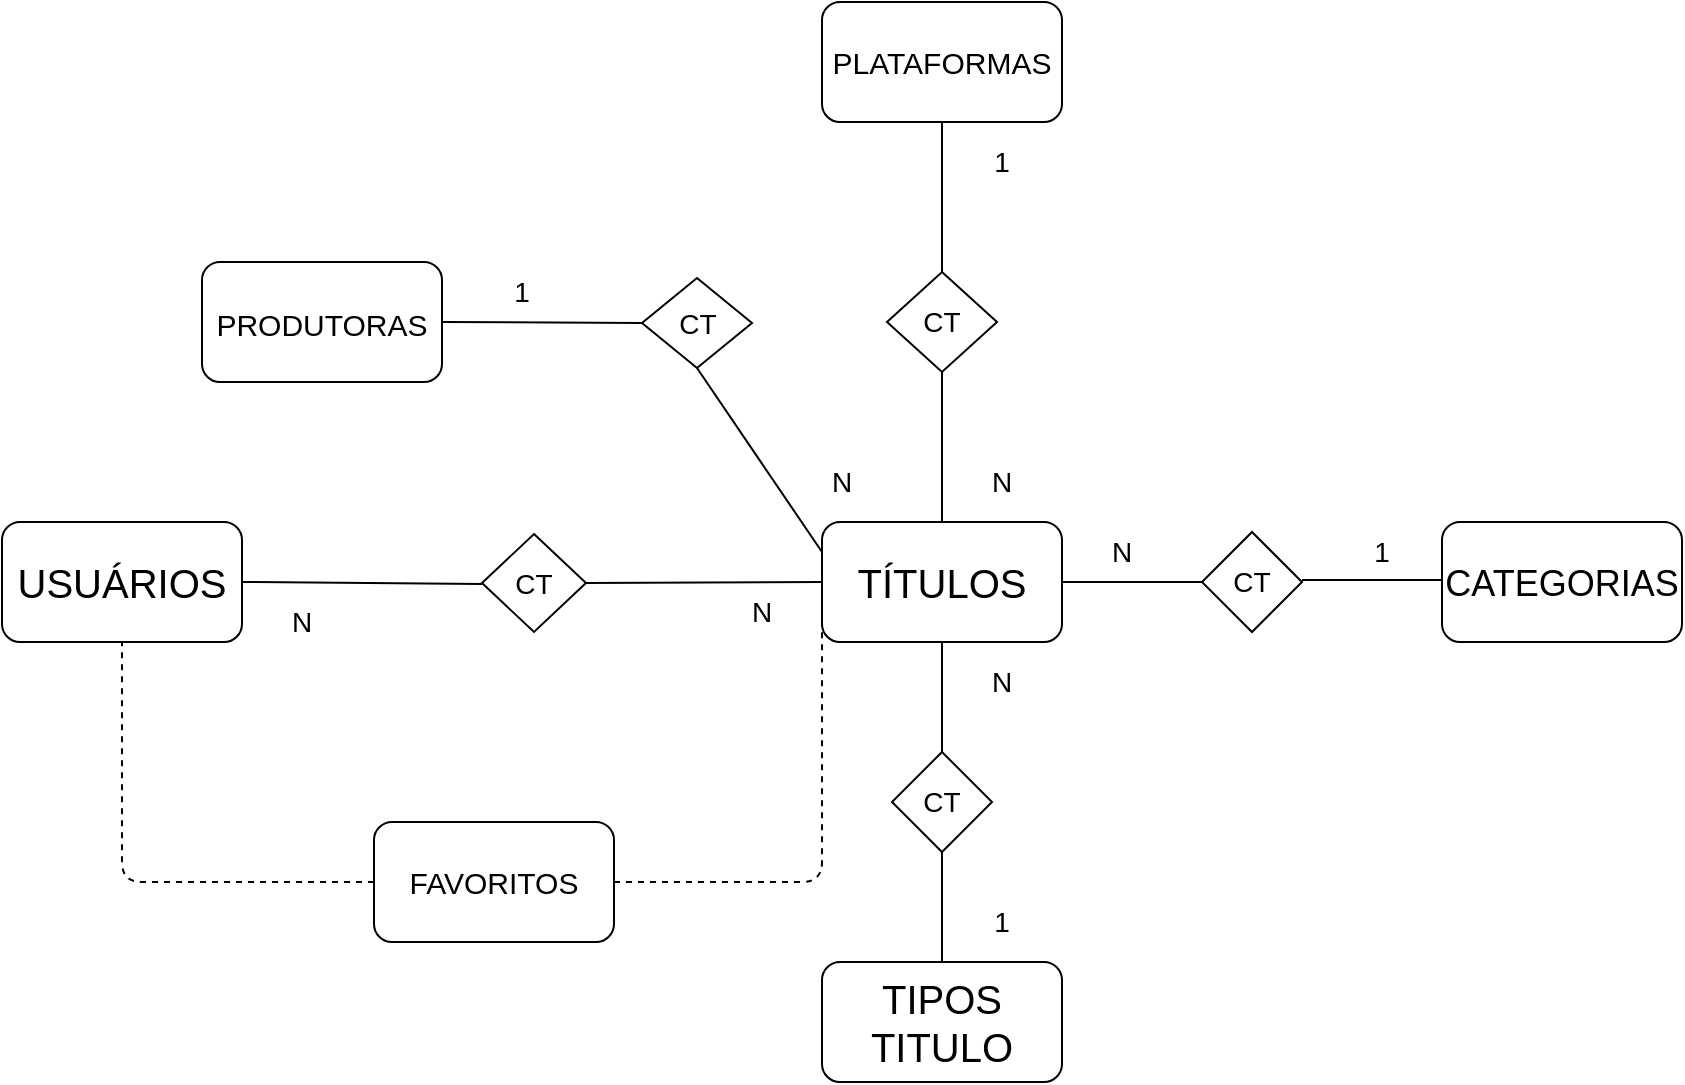 <mxfile version="10.9.5" type="device"><diagram id="8oQYXebxxbH_DuISgxRD" name="CONCEITUAL"><mxGraphModel dx="2199" dy="1908" grid="1" gridSize="10" guides="1" tooltips="1" connect="1" arrows="1" fold="1" page="1" pageScale="1" pageWidth="827" pageHeight="1169" math="0" shadow="0"><root><mxCell id="0"/><mxCell id="1" parent="0"/><mxCell id="OHPnqoXb7CiuG1fJfUO9-1" value="" style="rounded=1;whiteSpace=wrap;html=1;" parent="1" vertex="1"><mxGeometry x="160" y="180" width="120" height="60" as="geometry"/></mxCell><mxCell id="OHPnqoXb7CiuG1fJfUO9-3" value="TÍTULOS" style="text;html=1;strokeColor=none;fillColor=none;align=center;verticalAlign=middle;whiteSpace=wrap;rounded=0;fontSize=20;" parent="1" vertex="1"><mxGeometry x="160" y="180" width="120" height="60" as="geometry"/></mxCell><mxCell id="OHPnqoXb7CiuG1fJfUO9-5" value="" style="rounded=1;whiteSpace=wrap;html=1;" parent="1" vertex="1"><mxGeometry x="470" y="180" width="120" height="60" as="geometry"/></mxCell><mxCell id="OHPnqoXb7CiuG1fJfUO9-6" value="&lt;font style=&quot;font-size: 18px&quot;&gt;CATEGORIAS&lt;/font&gt;" style="text;html=1;strokeColor=none;fillColor=none;align=center;verticalAlign=middle;whiteSpace=wrap;rounded=0;fontSize=20;" parent="1" vertex="1"><mxGeometry x="470" y="180" width="120" height="60" as="geometry"/></mxCell><mxCell id="OHPnqoXb7CiuG1fJfUO9-7" value="" style="rounded=1;whiteSpace=wrap;html=1;" parent="1" vertex="1"><mxGeometry x="160" y="400" width="120" height="60" as="geometry"/></mxCell><mxCell id="OHPnqoXb7CiuG1fJfUO9-8" value="TIPOS TITULO" style="text;html=1;strokeColor=none;fillColor=none;align=center;verticalAlign=middle;whiteSpace=wrap;rounded=0;fontSize=20;" parent="1" vertex="1"><mxGeometry x="160" y="400" width="120" height="60" as="geometry"/></mxCell><mxCell id="OHPnqoXb7CiuG1fJfUO9-9" value="" style="rounded=1;whiteSpace=wrap;html=1;" parent="1" vertex="1"><mxGeometry x="-250" y="180" width="120" height="60" as="geometry"/></mxCell><mxCell id="OHPnqoXb7CiuG1fJfUO9-10" value="USUÁRIOS" style="text;html=1;strokeColor=none;fillColor=none;align=center;verticalAlign=middle;whiteSpace=wrap;rounded=0;fontSize=20;" parent="1" vertex="1"><mxGeometry x="-250" y="180" width="120" height="60" as="geometry"/></mxCell><mxCell id="OHPnqoXb7CiuG1fJfUO9-11" value="" style="rhombus;whiteSpace=wrap;html=1;" parent="1" vertex="1"><mxGeometry x="195" y="295" width="50" height="50" as="geometry"/></mxCell><mxCell id="OHPnqoXb7CiuG1fJfUO9-12" value="" style="endArrow=none;html=1;entryX=0.5;entryY=1;entryDx=0;entryDy=0;exitX=0.5;exitY=0;exitDx=0;exitDy=0;" parent="1" source="OHPnqoXb7CiuG1fJfUO9-8" target="OHPnqoXb7CiuG1fJfUO9-11" edge="1"><mxGeometry width="50" height="50" relative="1" as="geometry"><mxPoint x="120" y="660" as="sourcePoint"/><mxPoint x="170" y="610" as="targetPoint"/></mxGeometry></mxCell><mxCell id="OHPnqoXb7CiuG1fJfUO9-13" value="" style="endArrow=none;html=1;entryX=0.5;entryY=1;entryDx=0;entryDy=0;exitX=0.5;exitY=0;exitDx=0;exitDy=0;" parent="1" edge="1"><mxGeometry width="50" height="50" relative="1" as="geometry"><mxPoint x="220" y="295" as="sourcePoint"/><mxPoint x="220" y="240" as="targetPoint"/></mxGeometry></mxCell><mxCell id="OHPnqoXb7CiuG1fJfUO9-14" value="" style="rhombus;whiteSpace=wrap;html=1;" parent="1" vertex="1"><mxGeometry x="350" y="185" width="50" height="50" as="geometry"/></mxCell><mxCell id="OHPnqoXb7CiuG1fJfUO9-15" value="" style="endArrow=none;html=1;entryX=0;entryY=0.5;entryDx=0;entryDy=0;exitX=1;exitY=0.5;exitDx=0;exitDy=0;" parent="1" source="OHPnqoXb7CiuG1fJfUO9-3" target="OHPnqoXb7CiuG1fJfUO9-14" edge="1"><mxGeometry width="50" height="50" relative="1" as="geometry"><mxPoint x="120" y="660" as="sourcePoint"/><mxPoint x="170" y="610" as="targetPoint"/></mxGeometry></mxCell><mxCell id="OHPnqoXb7CiuG1fJfUO9-16" value="" style="endArrow=none;html=1;entryX=0;entryY=0.5;entryDx=0;entryDy=0;exitX=1;exitY=0.5;exitDx=0;exitDy=0;" parent="1" edge="1"><mxGeometry width="50" height="50" relative="1" as="geometry"><mxPoint x="400" y="209" as="sourcePoint"/><mxPoint x="470" y="209" as="targetPoint"/></mxGeometry></mxCell><mxCell id="OHPnqoXb7CiuG1fJfUO9-17" value="&lt;font style=&quot;font-size: 14px&quot;&gt;CT&lt;/font&gt;" style="text;html=1;strokeColor=none;fillColor=none;align=center;verticalAlign=middle;whiteSpace=wrap;rounded=0;" parent="1" vertex="1"><mxGeometry x="200" y="310" width="40" height="20" as="geometry"/></mxCell><mxCell id="OHPnqoXb7CiuG1fJfUO9-18" value="&lt;font style=&quot;font-size: 14px&quot;&gt;CT&lt;/font&gt;" style="text;html=1;strokeColor=none;fillColor=none;align=center;verticalAlign=middle;whiteSpace=wrap;rounded=0;" parent="1" vertex="1"><mxGeometry x="355" y="200" width="40" height="20" as="geometry"/></mxCell><mxCell id="OHPnqoXb7CiuG1fJfUO9-19" value="&lt;span style=&quot;font-size: 14px&quot;&gt;N&lt;br&gt;&lt;/span&gt;" style="text;html=1;strokeColor=none;fillColor=none;align=center;verticalAlign=middle;whiteSpace=wrap;rounded=0;" parent="1" vertex="1"><mxGeometry x="290" y="185" width="40" height="20" as="geometry"/></mxCell><mxCell id="OHPnqoXb7CiuG1fJfUO9-20" value="&lt;span style=&quot;font-size: 14px&quot;&gt;1&lt;br&gt;&lt;/span&gt;" style="text;html=1;strokeColor=none;fillColor=none;align=center;verticalAlign=middle;whiteSpace=wrap;rounded=0;" parent="1" vertex="1"><mxGeometry x="420" y="185" width="40" height="20" as="geometry"/></mxCell><mxCell id="OHPnqoXb7CiuG1fJfUO9-21" value="&lt;span style=&quot;font-size: 14px&quot;&gt;1&lt;br&gt;&lt;/span&gt;" style="text;html=1;strokeColor=none;fillColor=none;align=center;verticalAlign=middle;whiteSpace=wrap;rounded=0;" parent="1" vertex="1"><mxGeometry x="230" y="370" width="40" height="20" as="geometry"/></mxCell><mxCell id="OHPnqoXb7CiuG1fJfUO9-22" value="&lt;span style=&quot;font-size: 14px&quot;&gt;N&lt;br&gt;&lt;/span&gt;" style="text;html=1;strokeColor=none;fillColor=none;align=center;verticalAlign=middle;whiteSpace=wrap;rounded=0;" parent="1" vertex="1"><mxGeometry x="230" y="250" width="40" height="20" as="geometry"/></mxCell><mxCell id="OHPnqoXb7CiuG1fJfUO9-42" value="" style="rhombus;whiteSpace=wrap;html=1;" parent="1" vertex="1"><mxGeometry x="-10" y="186" width="52" height="49" as="geometry"/></mxCell><mxCell id="OHPnqoXb7CiuG1fJfUO9-45" value="&lt;font style=&quot;font-size: 14px&quot;&gt;CT&lt;/font&gt;" style="text;html=1;strokeColor=none;fillColor=none;align=center;verticalAlign=middle;whiteSpace=wrap;rounded=0;" parent="1" vertex="1"><mxGeometry x="-4" y="200.5" width="40" height="20" as="geometry"/></mxCell><mxCell id="OHPnqoXb7CiuG1fJfUO9-46" value="&lt;span style=&quot;font-size: 14px&quot;&gt;N&lt;br&gt;&lt;/span&gt;" style="text;html=1;strokeColor=none;fillColor=none;align=center;verticalAlign=middle;whiteSpace=wrap;rounded=0;" parent="1" vertex="1"><mxGeometry x="110" y="215" width="40" height="20" as="geometry"/></mxCell><mxCell id="OHPnqoXb7CiuG1fJfUO9-47" value="&lt;span style=&quot;font-size: 14px&quot;&gt;N&lt;br&gt;&lt;/span&gt;" style="text;html=1;strokeColor=none;fillColor=none;align=center;verticalAlign=middle;whiteSpace=wrap;rounded=0;" parent="1" vertex="1"><mxGeometry x="-120" y="220" width="40" height="20" as="geometry"/></mxCell><mxCell id="OHPnqoXb7CiuG1fJfUO9-48" value="" style="rounded=1;whiteSpace=wrap;html=1;" parent="1" vertex="1"><mxGeometry x="160" y="-80" width="120" height="60" as="geometry"/></mxCell><mxCell id="OHPnqoXb7CiuG1fJfUO9-49" value="PLATAFORMAS" style="text;html=1;strokeColor=none;fillColor=none;align=center;verticalAlign=middle;whiteSpace=wrap;rounded=0;fontSize=15;" parent="1" vertex="1"><mxGeometry x="160" y="-80" width="120" height="60" as="geometry"/></mxCell><mxCell id="OHPnqoXb7CiuG1fJfUO9-50" value="" style="rhombus;whiteSpace=wrap;html=1;" parent="1" vertex="1"><mxGeometry x="192.5" y="55" width="55" height="50" as="geometry"/></mxCell><mxCell id="OHPnqoXb7CiuG1fJfUO9-51" value="" style="endArrow=none;html=1;entryX=0.5;entryY=1;entryDx=0;entryDy=0;exitX=0.5;exitY=0;exitDx=0;exitDy=0;" parent="1" source="OHPnqoXb7CiuG1fJfUO9-3" target="OHPnqoXb7CiuG1fJfUO9-50" edge="1"><mxGeometry width="50" height="50" relative="1" as="geometry"><mxPoint x="10" y="790" as="sourcePoint"/><mxPoint x="60" y="740" as="targetPoint"/></mxGeometry></mxCell><mxCell id="OHPnqoXb7CiuG1fJfUO9-52" value="" style="endArrow=none;html=1;entryX=0.5;entryY=1;entryDx=0;entryDy=0;exitX=0.5;exitY=0;exitDx=0;exitDy=0;" parent="1" edge="1"><mxGeometry width="50" height="50" relative="1" as="geometry"><mxPoint x="220" y="55" as="sourcePoint"/><mxPoint x="220" y="-20" as="targetPoint"/></mxGeometry></mxCell><mxCell id="OHPnqoXb7CiuG1fJfUO9-53" value="&lt;font style=&quot;font-size: 14px&quot;&gt;CT&lt;/font&gt;" style="text;html=1;strokeColor=none;fillColor=none;align=center;verticalAlign=middle;whiteSpace=wrap;rounded=0;" parent="1" vertex="1"><mxGeometry x="200" y="70" width="40" height="20" as="geometry"/></mxCell><mxCell id="OHPnqoXb7CiuG1fJfUO9-54" value="&lt;span style=&quot;font-size: 14px&quot;&gt;1&lt;br&gt;&lt;/span&gt;" style="text;html=1;strokeColor=none;fillColor=none;align=center;verticalAlign=middle;whiteSpace=wrap;rounded=0;" parent="1" vertex="1"><mxGeometry x="230" y="-10" width="40" height="20" as="geometry"/></mxCell><mxCell id="OHPnqoXb7CiuG1fJfUO9-55" value="&lt;span style=&quot;font-size: 14px&quot;&gt;N&lt;br&gt;&lt;/span&gt;" style="text;html=1;strokeColor=none;fillColor=none;align=center;verticalAlign=middle;whiteSpace=wrap;rounded=0;" parent="1" vertex="1"><mxGeometry x="230" y="150" width="40" height="20" as="geometry"/></mxCell><mxCell id="OHPnqoXb7CiuG1fJfUO9-56" value="" style="rounded=1;whiteSpace=wrap;html=1;" parent="1" vertex="1"><mxGeometry x="-150" y="50" width="120" height="60" as="geometry"/></mxCell><mxCell id="OHPnqoXb7CiuG1fJfUO9-57" value="" style="rhombus;whiteSpace=wrap;html=1;" parent="1" vertex="1"><mxGeometry x="70" y="58" width="55" height="45" as="geometry"/></mxCell><mxCell id="OHPnqoXb7CiuG1fJfUO9-58" value="" style="endArrow=none;html=1;exitX=0.5;exitY=1;exitDx=0;exitDy=0;entryX=0;entryY=0.25;entryDx=0;entryDy=0;" parent="1" source="OHPnqoXb7CiuG1fJfUO9-57" target="OHPnqoXb7CiuG1fJfUO9-3" edge="1"><mxGeometry width="50" height="50" relative="1" as="geometry"><mxPoint x="-150" y="790" as="sourcePoint"/><mxPoint x="190" y="80" as="targetPoint"/></mxGeometry></mxCell><mxCell id="OHPnqoXb7CiuG1fJfUO9-59" value="" style="endArrow=none;html=1;exitX=1;exitY=0.5;exitDx=0;exitDy=0;entryX=0;entryY=0.5;entryDx=0;entryDy=0;" parent="1" source="OHPnqoXb7CiuG1fJfUO9-56" target="OHPnqoXb7CiuG1fJfUO9-57" edge="1"><mxGeometry width="50" height="50" relative="1" as="geometry"><mxPoint x="-11" y="58" as="sourcePoint"/><mxPoint x="51" y="150" as="targetPoint"/></mxGeometry></mxCell><mxCell id="OHPnqoXb7CiuG1fJfUO9-60" value="&lt;font style=&quot;font-size: 14px&quot;&gt;CT&lt;/font&gt;" style="text;html=1;strokeColor=none;fillColor=none;align=center;verticalAlign=middle;whiteSpace=wrap;rounded=0;" parent="1" vertex="1"><mxGeometry x="77.5" y="70.5" width="40" height="20" as="geometry"/></mxCell><mxCell id="OHPnqoXb7CiuG1fJfUO9-61" value="&lt;span style=&quot;font-size: 14px&quot;&gt;N&lt;br&gt;&lt;/span&gt;" style="text;html=1;strokeColor=none;fillColor=none;align=center;verticalAlign=middle;whiteSpace=wrap;rounded=0;" parent="1" vertex="1"><mxGeometry x="150" y="150" width="40" height="20" as="geometry"/></mxCell><mxCell id="OHPnqoXb7CiuG1fJfUO9-62" value="&lt;span style=&quot;font-size: 14px&quot;&gt;1&lt;br&gt;&lt;/span&gt;" style="text;html=1;strokeColor=none;fillColor=none;align=center;verticalAlign=middle;whiteSpace=wrap;rounded=0;" parent="1" vertex="1"><mxGeometry x="-10" y="55" width="40" height="20" as="geometry"/></mxCell><mxCell id="OHPnqoXb7CiuG1fJfUO9-63" value="PRODUTORAS" style="text;html=1;strokeColor=none;fillColor=none;align=center;verticalAlign=middle;whiteSpace=wrap;rounded=0;fontSize=15;" parent="1" vertex="1"><mxGeometry x="-150" y="50.5" width="120" height="60" as="geometry"/></mxCell><mxCell id="OHPnqoXb7CiuG1fJfUO9-64" value="" style="endArrow=none;html=1;entryX=0;entryY=0.5;entryDx=0;entryDy=0;exitX=1;exitY=0.5;exitDx=0;exitDy=0;" parent="1" source="OHPnqoXb7CiuG1fJfUO9-42" target="OHPnqoXb7CiuG1fJfUO9-3" edge="1"><mxGeometry width="50" height="50" relative="1" as="geometry"><mxPoint x="-300" y="530" as="sourcePoint"/><mxPoint x="-250" y="480" as="targetPoint"/></mxGeometry></mxCell><mxCell id="OHPnqoXb7CiuG1fJfUO9-65" value="" style="endArrow=none;html=1;exitX=1;exitY=0.5;exitDx=0;exitDy=0;" parent="1" source="OHPnqoXb7CiuG1fJfUO9-10" edge="1"><mxGeometry width="50" height="50" relative="1" as="geometry"><mxPoint x="-121" y="211" as="sourcePoint"/><mxPoint x="-10" y="211" as="targetPoint"/></mxGeometry></mxCell><mxCell id="biTZKWNi30Ag_-ziPb1a-1" value="" style="rounded=1;whiteSpace=wrap;html=1;" vertex="1" parent="1"><mxGeometry x="-64" y="330" width="120" height="60" as="geometry"/></mxCell><mxCell id="biTZKWNi30Ag_-ziPb1a-2" value="FAVORITOS" style="text;html=1;strokeColor=none;fillColor=none;align=center;verticalAlign=middle;whiteSpace=wrap;rounded=0;fontSize=15;" vertex="1" parent="1"><mxGeometry x="-64" y="330" width="120" height="60" as="geometry"/></mxCell><mxCell id="biTZKWNi30Ag_-ziPb1a-6" value="" style="endArrow=none;dashed=1;html=1;entryX=0.5;entryY=1;entryDx=0;entryDy=0;exitX=0;exitY=0.5;exitDx=0;exitDy=0;" edge="1" parent="1" source="biTZKWNi30Ag_-ziPb1a-2" target="OHPnqoXb7CiuG1fJfUO9-10"><mxGeometry width="50" height="50" relative="1" as="geometry"><mxPoint x="-250" y="530" as="sourcePoint"/><mxPoint x="-200" y="480" as="targetPoint"/><Array as="points"><mxPoint x="-190" y="360"/></Array></mxGeometry></mxCell><mxCell id="biTZKWNi30Ag_-ziPb1a-7" value="" style="endArrow=none;dashed=1;html=1;entryX=0;entryY=0.75;entryDx=0;entryDy=0;exitX=1;exitY=0.5;exitDx=0;exitDy=0;" edge="1" parent="1" source="biTZKWNi30Ag_-ziPb1a-2" target="OHPnqoXb7CiuG1fJfUO9-3"><mxGeometry width="50" height="50" relative="1" as="geometry"><mxPoint x="156.294" y="520.235" as="sourcePoint"/><mxPoint x="30.412" y="400.235" as="targetPoint"/><Array as="points"><mxPoint x="160" y="360"/></Array></mxGeometry></mxCell></root></mxGraphModel></diagram><diagram id="6FfMtn-Edfa3NxMVTxxd" name="LÓGICO"><mxGraphModel dx="1391" dy="758" grid="1" gridSize="10" guides="1" tooltips="1" connect="1" arrows="1" fold="1" page="1" pageScale="1" pageWidth="827" pageHeight="1169" math="0" shadow="0"><root><mxCell id="-ui92kGpEIKc4I3OyfNP-0"/><mxCell id="-ui92kGpEIKc4I3OyfNP-1" parent="-ui92kGpEIKc4I3OyfNP-0"/><mxCell id="-ui92kGpEIKc4I3OyfNP-2" value="Produtoras" style="swimlane;fontStyle=0;childLayout=stackLayout;horizontal=1;startSize=26;fillColor=#e0e0e0;horizontalStack=0;resizeParent=1;resizeParentMax=0;resizeLast=0;collapsible=1;marginBottom=0;swimlaneFillColor=#ffffff;align=center;fontSize=14;" vertex="1" parent="-ui92kGpEIKc4I3OyfNP-1"><mxGeometry x="560" y="581" width="160" height="100" as="geometry"/></mxCell><mxCell id="-ui92kGpEIKc4I3OyfNP-3" value="IdProdutora: Int" style="shape=partialRectangle;top=0;left=0;right=0;bottom=1;align=left;verticalAlign=middle;fillColor=none;spacingLeft=34;spacingRight=4;overflow=hidden;rotatable=0;points=[[0,0.5],[1,0.5]];portConstraint=eastwest;dropTarget=0;fontStyle=5;fontSize=12;" vertex="1" parent="-ui92kGpEIKc4I3OyfNP-2"><mxGeometry y="26" width="160" height="30" as="geometry"/></mxCell><mxCell id="-ui92kGpEIKc4I3OyfNP-4" value="PK" style="shape=partialRectangle;top=0;left=0;bottom=0;fillColor=none;align=left;verticalAlign=middle;spacingLeft=4;spacingRight=4;overflow=hidden;rotatable=0;points=[];portConstraint=eastwest;part=1;fontSize=12;" vertex="1" connectable="0" parent="-ui92kGpEIKc4I3OyfNP-3"><mxGeometry width="30" height="30" as="geometry"/></mxCell><mxCell id="-ui92kGpEIKc4I3OyfNP-5" value="Produtora: &#10;Varchar(200)" style="shape=partialRectangle;top=0;left=0;right=0;bottom=0;align=left;verticalAlign=top;fillColor=none;spacingLeft=34;spacingRight=4;overflow=hidden;rotatable=0;points=[[0,0.5],[1,0.5]];portConstraint=eastwest;dropTarget=0;fontSize=12;" vertex="1" parent="-ui92kGpEIKc4I3OyfNP-2"><mxGeometry y="56" width="160" height="44" as="geometry"/></mxCell><mxCell id="-ui92kGpEIKc4I3OyfNP-6" value="" style="shape=partialRectangle;top=0;left=0;bottom=0;fillColor=none;align=left;verticalAlign=top;spacingLeft=4;spacingRight=4;overflow=hidden;rotatable=0;points=[];portConstraint=eastwest;part=1;fontSize=12;" vertex="1" connectable="0" parent="-ui92kGpEIKc4I3OyfNP-5"><mxGeometry width="30" height="44" as="geometry"/></mxCell><mxCell id="-ui92kGpEIKc4I3OyfNP-13" value="Categorias" style="swimlane;fontStyle=0;childLayout=stackLayout;horizontal=1;startSize=26;fillColor=#e0e0e0;horizontalStack=0;resizeParent=1;resizeParentMax=0;resizeLast=0;collapsible=1;marginBottom=0;swimlaneFillColor=#ffffff;align=center;fontSize=14;" vertex="1" parent="-ui92kGpEIKc4I3OyfNP-1"><mxGeometry x="65" y="416" width="160" height="100" as="geometry"/></mxCell><mxCell id="-ui92kGpEIKc4I3OyfNP-14" value="IdCategoria: Int" style="shape=partialRectangle;top=0;left=0;right=0;bottom=1;align=left;verticalAlign=middle;fillColor=none;spacingLeft=34;spacingRight=4;overflow=hidden;rotatable=0;points=[[0,0.5],[1,0.5]];portConstraint=eastwest;dropTarget=0;fontStyle=5;fontSize=12;" vertex="1" parent="-ui92kGpEIKc4I3OyfNP-13"><mxGeometry y="26" width="160" height="30" as="geometry"/></mxCell><mxCell id="-ui92kGpEIKc4I3OyfNP-15" value="PK" style="shape=partialRectangle;top=0;left=0;bottom=0;fillColor=none;align=left;verticalAlign=middle;spacingLeft=4;spacingRight=4;overflow=hidden;rotatable=0;points=[];portConstraint=eastwest;part=1;fontSize=12;" vertex="1" connectable="0" parent="-ui92kGpEIKc4I3OyfNP-14"><mxGeometry width="30" height="30" as="geometry"/></mxCell><mxCell id="-ui92kGpEIKc4I3OyfNP-16" value="Categoria: &#10;Varchar(200)" style="shape=partialRectangle;top=0;left=0;right=0;bottom=0;align=left;verticalAlign=top;fillColor=none;spacingLeft=34;spacingRight=4;overflow=hidden;rotatable=0;points=[[0,0.5],[1,0.5]];portConstraint=eastwest;dropTarget=0;fontSize=12;" vertex="1" parent="-ui92kGpEIKc4I3OyfNP-13"><mxGeometry y="56" width="160" height="44" as="geometry"/></mxCell><mxCell id="-ui92kGpEIKc4I3OyfNP-17" value="" style="shape=partialRectangle;top=0;left=0;bottom=0;fillColor=none;align=left;verticalAlign=top;spacingLeft=4;spacingRight=4;overflow=hidden;rotatable=0;points=[];portConstraint=eastwest;part=1;fontSize=12;" vertex="1" connectable="0" parent="-ui92kGpEIKc4I3OyfNP-16"><mxGeometry width="30" height="44" as="geometry"/></mxCell><mxCell id="-ui92kGpEIKc4I3OyfNP-18" value="Palataformas" style="swimlane;fontStyle=0;childLayout=stackLayout;horizontal=1;startSize=26;fillColor=#e0e0e0;horizontalStack=0;resizeParent=1;resizeParentMax=0;resizeLast=0;collapsible=1;marginBottom=0;swimlaneFillColor=#ffffff;align=center;fontSize=14;" vertex="1" parent="-ui92kGpEIKc4I3OyfNP-1"><mxGeometry x="380" y="57" width="160" height="100" as="geometry"/></mxCell><mxCell id="-ui92kGpEIKc4I3OyfNP-19" value="IdPlataforma: Int" style="shape=partialRectangle;top=0;left=0;right=0;bottom=1;align=left;verticalAlign=middle;fillColor=none;spacingLeft=34;spacingRight=4;overflow=hidden;rotatable=0;points=[[0,0.5],[1,0.5]];portConstraint=eastwest;dropTarget=0;fontStyle=5;fontSize=12;" vertex="1" parent="-ui92kGpEIKc4I3OyfNP-18"><mxGeometry y="26" width="160" height="30" as="geometry"/></mxCell><mxCell id="-ui92kGpEIKc4I3OyfNP-20" value="PK" style="shape=partialRectangle;top=0;left=0;bottom=0;fillColor=none;align=left;verticalAlign=middle;spacingLeft=4;spacingRight=4;overflow=hidden;rotatable=0;points=[];portConstraint=eastwest;part=1;fontSize=12;" vertex="1" connectable="0" parent="-ui92kGpEIKc4I3OyfNP-19"><mxGeometry width="30" height="30" as="geometry"/></mxCell><mxCell id="-ui92kGpEIKc4I3OyfNP-21" value="Plataforma: &#10;Varchar(200)" style="shape=partialRectangle;top=0;left=0;right=0;bottom=0;align=left;verticalAlign=top;fillColor=none;spacingLeft=34;spacingRight=4;overflow=hidden;rotatable=0;points=[[0,0.5],[1,0.5]];portConstraint=eastwest;dropTarget=0;fontSize=12;" vertex="1" parent="-ui92kGpEIKc4I3OyfNP-18"><mxGeometry y="56" width="160" height="44" as="geometry"/></mxCell><mxCell id="-ui92kGpEIKc4I3OyfNP-22" value="" style="shape=partialRectangle;top=0;left=0;bottom=0;fillColor=none;align=left;verticalAlign=top;spacingLeft=4;spacingRight=4;overflow=hidden;rotatable=0;points=[];portConstraint=eastwest;part=1;fontSize=12;" vertex="1" connectable="0" parent="-ui92kGpEIKc4I3OyfNP-21"><mxGeometry width="30" height="44" as="geometry"/></mxCell><mxCell id="-ui92kGpEIKc4I3OyfNP-23" value="TiposTitulo" style="swimlane;fontStyle=0;childLayout=stackLayout;horizontal=1;startSize=26;fillColor=#e0e0e0;horizontalStack=0;resizeParent=1;resizeParentMax=0;resizeLast=0;collapsible=1;marginBottom=0;swimlaneFillColor=#ffffff;align=center;fontSize=14;" vertex="1" parent="-ui92kGpEIKc4I3OyfNP-1"><mxGeometry x="615" y="248" width="160" height="100" as="geometry"/></mxCell><mxCell id="-ui92kGpEIKc4I3OyfNP-24" value="IdTipoTitulo: Int" style="shape=partialRectangle;top=0;left=0;right=0;bottom=1;align=left;verticalAlign=middle;fillColor=none;spacingLeft=34;spacingRight=4;overflow=hidden;rotatable=0;points=[[0,0.5],[1,0.5]];portConstraint=eastwest;dropTarget=0;fontStyle=5;fontSize=12;" vertex="1" parent="-ui92kGpEIKc4I3OyfNP-23"><mxGeometry y="26" width="160" height="30" as="geometry"/></mxCell><mxCell id="-ui92kGpEIKc4I3OyfNP-25" value="PK" style="shape=partialRectangle;top=0;left=0;bottom=0;fillColor=none;align=left;verticalAlign=middle;spacingLeft=4;spacingRight=4;overflow=hidden;rotatable=0;points=[];portConstraint=eastwest;part=1;fontSize=12;" vertex="1" connectable="0" parent="-ui92kGpEIKc4I3OyfNP-24"><mxGeometry width="30" height="30" as="geometry"/></mxCell><mxCell id="-ui92kGpEIKc4I3OyfNP-26" value="TipoTitulo: &#10;Varchar(200)" style="shape=partialRectangle;top=0;left=0;right=0;bottom=0;align=left;verticalAlign=top;fillColor=none;spacingLeft=34;spacingRight=4;overflow=hidden;rotatable=0;points=[[0,0.5],[1,0.5]];portConstraint=eastwest;dropTarget=0;fontSize=12;" vertex="1" parent="-ui92kGpEIKc4I3OyfNP-23"><mxGeometry y="56" width="160" height="44" as="geometry"/></mxCell><mxCell id="-ui92kGpEIKc4I3OyfNP-27" value="" style="shape=partialRectangle;top=0;left=0;bottom=0;fillColor=none;align=left;verticalAlign=top;spacingLeft=4;spacingRight=4;overflow=hidden;rotatable=0;points=[];portConstraint=eastwest;part=1;fontSize=12;" vertex="1" connectable="0" parent="-ui92kGpEIKc4I3OyfNP-26"><mxGeometry width="30" height="44" as="geometry"/></mxCell><mxCell id="-ui92kGpEIKc4I3OyfNP-28" value="Usuarios" style="swimlane;fontStyle=0;childLayout=stackLayout;horizontal=1;startSize=26;fillColor=#e0e0e0;horizontalStack=0;resizeParent=1;resizeParentMax=0;resizeLast=0;collapsible=1;marginBottom=0;swimlaneFillColor=#ffffff;align=center;fontSize=14;" vertex="1" parent="-ui92kGpEIKc4I3OyfNP-1"><mxGeometry x="80" y="180" width="160" height="196" as="geometry"/></mxCell><mxCell id="-ui92kGpEIKc4I3OyfNP-29" value="IdUsuario: Int" style="shape=partialRectangle;top=0;left=0;right=0;bottom=1;align=left;verticalAlign=middle;fillColor=none;spacingLeft=34;spacingRight=4;overflow=hidden;rotatable=0;points=[[0,0.5],[1,0.5]];portConstraint=eastwest;dropTarget=0;fontStyle=5;fontSize=12;" vertex="1" parent="-ui92kGpEIKc4I3OyfNP-28"><mxGeometry y="26" width="160" height="30" as="geometry"/></mxCell><mxCell id="-ui92kGpEIKc4I3OyfNP-30" value="PK" style="shape=partialRectangle;top=0;left=0;bottom=0;fillColor=none;align=left;verticalAlign=middle;spacingLeft=4;spacingRight=4;overflow=hidden;rotatable=0;points=[];portConstraint=eastwest;part=1;fontSize=12;" vertex="1" connectable="0" parent="-ui92kGpEIKc4I3OyfNP-29"><mxGeometry width="30" height="30" as="geometry"/></mxCell><mxCell id="-ui92kGpEIKc4I3OyfNP-31" value="Nome: Varchar(200)" style="shape=partialRectangle;top=0;left=0;right=0;bottom=0;align=left;verticalAlign=top;fillColor=none;spacingLeft=34;spacingRight=4;overflow=hidden;rotatable=0;points=[[0,0.5],[1,0.5]];portConstraint=eastwest;dropTarget=0;fontSize=12;" vertex="1" parent="-ui92kGpEIKc4I3OyfNP-28"><mxGeometry y="56" width="160" height="26" as="geometry"/></mxCell><mxCell id="-ui92kGpEIKc4I3OyfNP-32" value="" style="shape=partialRectangle;top=0;left=0;bottom=0;fillColor=none;align=left;verticalAlign=top;spacingLeft=4;spacingRight=4;overflow=hidden;rotatable=0;points=[];portConstraint=eastwest;part=1;fontSize=12;" vertex="1" connectable="0" parent="-ui92kGpEIKc4I3OyfNP-31"><mxGeometry width="30" height="26" as="geometry"/></mxCell><mxCell id="-ui92kGpEIKc4I3OyfNP-33" value="Email: Varchar(200)" style="shape=partialRectangle;top=0;left=0;right=0;bottom=0;align=left;verticalAlign=top;fillColor=none;spacingLeft=34;spacingRight=4;overflow=hidden;rotatable=0;points=[[0,0.5],[1,0.5]];portConstraint=eastwest;dropTarget=0;fontSize=12;" vertex="1" parent="-ui92kGpEIKc4I3OyfNP-28"><mxGeometry y="82" width="160" height="26" as="geometry"/></mxCell><mxCell id="-ui92kGpEIKc4I3OyfNP-34" value="" style="shape=partialRectangle;top=0;left=0;bottom=0;fillColor=none;align=left;verticalAlign=top;spacingLeft=4;spacingRight=4;overflow=hidden;rotatable=0;points=[];portConstraint=eastwest;part=1;fontSize=12;" vertex="1" connectable="0" parent="-ui92kGpEIKc4I3OyfNP-33"><mxGeometry width="30" height="26" as="geometry"/></mxCell><mxCell id="-ui92kGpEIKc4I3OyfNP-35" value="Senha: Varchar(200)" style="shape=partialRectangle;top=0;left=0;right=0;bottom=0;align=left;verticalAlign=top;fillColor=none;spacingLeft=34;spacingRight=4;overflow=hidden;rotatable=0;points=[[0,0.5],[1,0.5]];portConstraint=eastwest;dropTarget=0;fontSize=12;" vertex="1" parent="-ui92kGpEIKc4I3OyfNP-28"><mxGeometry y="108" width="160" height="26" as="geometry"/></mxCell><mxCell id="-ui92kGpEIKc4I3OyfNP-36" value="" style="shape=partialRectangle;top=0;left=0;bottom=0;fillColor=none;align=left;verticalAlign=top;spacingLeft=4;spacingRight=4;overflow=hidden;rotatable=0;points=[];portConstraint=eastwest;part=1;fontSize=12;" vertex="1" connectable="0" parent="-ui92kGpEIKc4I3OyfNP-35"><mxGeometry width="30" height="26" as="geometry"/></mxCell><mxCell id="-ui92kGpEIKc4I3OyfNP-39" value="DataNascimento: &#10;Date" style="shape=partialRectangle;top=0;left=0;right=0;bottom=0;align=left;verticalAlign=top;fillColor=none;spacingLeft=34;spacingRight=4;overflow=hidden;rotatable=0;points=[[0,0.5],[1,0.5]];portConstraint=eastwest;dropTarget=0;fontSize=12;" vertex="1" parent="-ui92kGpEIKc4I3OyfNP-28"><mxGeometry y="134" width="160" height="36" as="geometry"/></mxCell><mxCell id="-ui92kGpEIKc4I3OyfNP-40" value="" style="shape=partialRectangle;top=0;left=0;bottom=0;fillColor=none;align=left;verticalAlign=top;spacingLeft=4;spacingRight=4;overflow=hidden;rotatable=0;points=[];portConstraint=eastwest;part=1;fontSize=12;" vertex="1" connectable="0" parent="-ui92kGpEIKc4I3OyfNP-39"><mxGeometry width="30" height="36" as="geometry"/></mxCell><mxCell id="-ui92kGpEIKc4I3OyfNP-41" value="Funcao: Bit" style="shape=partialRectangle;top=0;left=0;right=0;bottom=0;align=left;verticalAlign=top;fillColor=none;spacingLeft=34;spacingRight=4;overflow=hidden;rotatable=0;points=[[0,0.5],[1,0.5]];portConstraint=eastwest;dropTarget=0;fontSize=12;" vertex="1" parent="-ui92kGpEIKc4I3OyfNP-28"><mxGeometry y="170" width="160" height="26" as="geometry"/></mxCell><mxCell id="-ui92kGpEIKc4I3OyfNP-42" value="" style="shape=partialRectangle;top=0;left=0;bottom=0;fillColor=none;align=left;verticalAlign=top;spacingLeft=4;spacingRight=4;overflow=hidden;rotatable=0;points=[];portConstraint=eastwest;part=1;fontSize=12;" vertex="1" connectable="0" parent="-ui92kGpEIKc4I3OyfNP-41"><mxGeometry width="30" height="26" as="geometry"/></mxCell><mxCell id="-ui92kGpEIKc4I3OyfNP-43" value="Titulos" style="swimlane;fontStyle=0;childLayout=stackLayout;horizontal=1;startSize=26;fillColor=#e0e0e0;horizontalStack=0;resizeParent=1;resizeParentMax=0;resizeLast=0;collapsible=1;marginBottom=0;swimlaneFillColor=#ffffff;align=center;fontSize=14;" vertex="1" parent="-ui92kGpEIKc4I3OyfNP-1"><mxGeometry x="390" y="216" width="160" height="304" as="geometry"/></mxCell><mxCell id="-ui92kGpEIKc4I3OyfNP-44" value="IdTitulo: Int" style="shape=partialRectangle;top=0;left=0;right=0;bottom=1;align=left;verticalAlign=middle;fillColor=none;spacingLeft=34;spacingRight=4;overflow=hidden;rotatable=0;points=[[0,0.5],[1,0.5]];portConstraint=eastwest;dropTarget=0;fontStyle=5;fontSize=12;" vertex="1" parent="-ui92kGpEIKc4I3OyfNP-43"><mxGeometry y="26" width="160" height="30" as="geometry"/></mxCell><mxCell id="-ui92kGpEIKc4I3OyfNP-45" value="PK" style="shape=partialRectangle;top=0;left=0;bottom=0;fillColor=none;align=left;verticalAlign=middle;spacingLeft=4;spacingRight=4;overflow=hidden;rotatable=0;points=[];portConstraint=eastwest;part=1;fontSize=12;" vertex="1" connectable="0" parent="-ui92kGpEIKc4I3OyfNP-44"><mxGeometry width="30" height="30" as="geometry"/></mxCell><mxCell id="-ui92kGpEIKc4I3OyfNP-46" value="Nome: Varchar(200)" style="shape=partialRectangle;top=0;left=0;right=0;bottom=0;align=left;verticalAlign=top;fillColor=none;spacingLeft=34;spacingRight=4;overflow=hidden;rotatable=0;points=[[0,0.5],[1,0.5]];portConstraint=eastwest;dropTarget=0;fontSize=12;" vertex="1" parent="-ui92kGpEIKc4I3OyfNP-43"><mxGeometry y="56" width="160" height="26" as="geometry"/></mxCell><mxCell id="-ui92kGpEIKc4I3OyfNP-47" value="" style="shape=partialRectangle;top=0;left=0;bottom=0;fillColor=none;align=left;verticalAlign=top;spacingLeft=4;spacingRight=4;overflow=hidden;rotatable=0;points=[];portConstraint=eastwest;part=1;fontSize=12;" vertex="1" connectable="0" parent="-ui92kGpEIKc4I3OyfNP-46"><mxGeometry width="30" height="26" as="geometry"/></mxCell><mxCell id="-ui92kGpEIKc4I3OyfNP-48" value="Sinopse: Text" style="shape=partialRectangle;top=0;left=0;right=0;bottom=0;align=left;verticalAlign=top;fillColor=none;spacingLeft=34;spacingRight=4;overflow=hidden;rotatable=0;points=[[0,0.5],[1,0.5]];portConstraint=eastwest;dropTarget=0;fontSize=12;" vertex="1" parent="-ui92kGpEIKc4I3OyfNP-43"><mxGeometry y="82" width="160" height="26" as="geometry"/></mxCell><mxCell id="-ui92kGpEIKc4I3OyfNP-49" value="" style="shape=partialRectangle;top=0;left=0;bottom=0;fillColor=none;align=left;verticalAlign=top;spacingLeft=4;spacingRight=4;overflow=hidden;rotatable=0;points=[];portConstraint=eastwest;part=1;fontSize=12;" vertex="1" connectable="0" parent="-ui92kGpEIKc4I3OyfNP-48"><mxGeometry width="30" height="26" as="geometry"/></mxCell><mxCell id="-ui92kGpEIKc4I3OyfNP-50" value="Senha: Varchar(200)" style="shape=partialRectangle;top=0;left=0;right=0;bottom=0;align=left;verticalAlign=top;fillColor=none;spacingLeft=34;spacingRight=4;overflow=hidden;rotatable=0;points=[[0,0.5],[1,0.5]];portConstraint=eastwest;dropTarget=0;fontSize=12;" vertex="1" parent="-ui92kGpEIKc4I3OyfNP-43"><mxGeometry y="108" width="160" height="26" as="geometry"/></mxCell><mxCell id="-ui92kGpEIKc4I3OyfNP-51" value="" style="shape=partialRectangle;top=0;left=0;bottom=0;fillColor=none;align=left;verticalAlign=top;spacingLeft=4;spacingRight=4;overflow=hidden;rotatable=0;points=[];portConstraint=eastwest;part=1;fontSize=12;" vertex="1" connectable="0" parent="-ui92kGpEIKc4I3OyfNP-50"><mxGeometry width="30" height="26" as="geometry"/></mxCell><mxCell id="-ui92kGpEIKc4I3OyfNP-52" value="Duracao: Int" style="shape=partialRectangle;top=0;left=0;right=0;bottom=0;align=left;verticalAlign=top;fillColor=none;spacingLeft=34;spacingRight=4;overflow=hidden;rotatable=0;points=[[0,0.5],[1,0.5]];portConstraint=eastwest;dropTarget=0;fontSize=12;" vertex="1" parent="-ui92kGpEIKc4I3OyfNP-43"><mxGeometry y="134" width="160" height="26" as="geometry"/></mxCell><mxCell id="-ui92kGpEIKc4I3OyfNP-53" value="" style="shape=partialRectangle;top=0;left=0;bottom=0;fillColor=none;align=left;verticalAlign=top;spacingLeft=4;spacingRight=4;overflow=hidden;rotatable=0;points=[];portConstraint=eastwest;part=1;fontSize=12;" vertex="1" connectable="0" parent="-ui92kGpEIKc4I3OyfNP-52"><mxGeometry width="30" height="26" as="geometry"/></mxCell><mxCell id="-ui92kGpEIKc4I3OyfNP-54" value="DataLancamento: &#10;Date" style="shape=partialRectangle;top=0;left=0;right=0;bottom=0;align=left;verticalAlign=top;fillColor=none;spacingLeft=34;spacingRight=4;overflow=hidden;rotatable=0;points=[[0,0.5],[1,0.5]];portConstraint=eastwest;dropTarget=0;fontSize=12;" vertex="1" parent="-ui92kGpEIKc4I3OyfNP-43"><mxGeometry y="160" width="160" height="40" as="geometry"/></mxCell><mxCell id="-ui92kGpEIKc4I3OyfNP-55" value="" style="shape=partialRectangle;top=0;left=0;bottom=0;fillColor=none;align=left;verticalAlign=top;spacingLeft=4;spacingRight=4;overflow=hidden;rotatable=0;points=[];portConstraint=eastwest;part=1;fontSize=12;" vertex="1" connectable="0" parent="-ui92kGpEIKc4I3OyfNP-54"><mxGeometry width="30" height="40.0" as="geometry"/></mxCell><mxCell id="-ui92kGpEIKc4I3OyfNP-56" value="IdTipoTitulo: Int" style="shape=partialRectangle;top=0;left=0;right=0;bottom=0;align=left;verticalAlign=top;fillColor=none;spacingLeft=34;spacingRight=4;overflow=hidden;rotatable=0;points=[[0,0.5],[1,0.5]];portConstraint=eastwest;dropTarget=0;fontSize=12;" vertex="1" parent="-ui92kGpEIKc4I3OyfNP-43"><mxGeometry y="200" width="160" height="26" as="geometry"/></mxCell><mxCell id="-ui92kGpEIKc4I3OyfNP-57" value="FK" style="shape=partialRectangle;top=0;left=0;bottom=0;fillColor=none;align=left;verticalAlign=top;spacingLeft=4;spacingRight=4;overflow=hidden;rotatable=0;points=[];portConstraint=eastwest;part=1;fontSize=12;" vertex="1" connectable="0" parent="-ui92kGpEIKc4I3OyfNP-56"><mxGeometry width="30" height="26" as="geometry"/></mxCell><mxCell id="-ui92kGpEIKc4I3OyfNP-58" value="IdCategoria: Int" style="shape=partialRectangle;top=0;left=0;right=0;bottom=0;align=left;verticalAlign=top;fillColor=none;spacingLeft=34;spacingRight=4;overflow=hidden;rotatable=0;points=[[0,0.5],[1,0.5]];portConstraint=eastwest;dropTarget=0;fontSize=12;" vertex="1" parent="-ui92kGpEIKc4I3OyfNP-43"><mxGeometry y="226" width="160" height="26" as="geometry"/></mxCell><mxCell id="-ui92kGpEIKc4I3OyfNP-59" value="FK" style="shape=partialRectangle;top=0;left=0;bottom=0;fillColor=none;align=left;verticalAlign=top;spacingLeft=4;spacingRight=4;overflow=hidden;rotatable=0;points=[];portConstraint=eastwest;part=1;fontSize=12;" vertex="1" connectable="0" parent="-ui92kGpEIKc4I3OyfNP-58"><mxGeometry width="30" height="26" as="geometry"/></mxCell><mxCell id="-ui92kGpEIKc4I3OyfNP-60" value="IdPlataforma: Int" style="shape=partialRectangle;top=0;left=0;right=0;bottom=0;align=left;verticalAlign=top;fillColor=none;spacingLeft=34;spacingRight=4;overflow=hidden;rotatable=0;points=[[0,0.5],[1,0.5]];portConstraint=eastwest;dropTarget=0;fontSize=12;" vertex="1" parent="-ui92kGpEIKc4I3OyfNP-43"><mxGeometry y="252" width="160" height="26" as="geometry"/></mxCell><mxCell id="-ui92kGpEIKc4I3OyfNP-61" value="FK" style="shape=partialRectangle;top=0;left=0;bottom=0;fillColor=none;align=left;verticalAlign=top;spacingLeft=4;spacingRight=4;overflow=hidden;rotatable=0;points=[];portConstraint=eastwest;part=1;fontSize=12;" vertex="1" connectable="0" parent="-ui92kGpEIKc4I3OyfNP-60"><mxGeometry width="30" height="26" as="geometry"/></mxCell><mxCell id="-ui92kGpEIKc4I3OyfNP-62" value="IdProdutora: Int" style="shape=partialRectangle;top=0;left=0;right=0;bottom=0;align=left;verticalAlign=top;fillColor=none;spacingLeft=34;spacingRight=4;overflow=hidden;rotatable=0;points=[[0,0.5],[1,0.5]];portConstraint=eastwest;dropTarget=0;fontSize=12;" vertex="1" parent="-ui92kGpEIKc4I3OyfNP-43"><mxGeometry y="278" width="160" height="26" as="geometry"/></mxCell><mxCell id="-ui92kGpEIKc4I3OyfNP-63" value="FK" style="shape=partialRectangle;top=0;left=0;bottom=0;fillColor=none;align=left;verticalAlign=top;spacingLeft=4;spacingRight=4;overflow=hidden;rotatable=0;points=[];portConstraint=eastwest;part=1;fontSize=12;" vertex="1" connectable="0" parent="-ui92kGpEIKc4I3OyfNP-62"><mxGeometry width="30" height="26" as="geometry"/></mxCell><mxCell id="4H0KP2107RPG6sAJff2m-0" value="Favoritos" style="swimlane;fontStyle=0;childLayout=stackLayout;horizontal=1;startSize=26;fillColor=#e0e0e0;horizontalStack=0;resizeParent=1;resizeParentMax=0;resizeLast=0;collapsible=1;marginBottom=0;swimlaneFillColor=#ffffff;align=center;fontSize=14;" vertex="1" parent="-ui92kGpEIKc4I3OyfNP-1"><mxGeometry x="115" y="607" width="160" height="90" as="geometry"/></mxCell><mxCell id="4H0KP2107RPG6sAJff2m-1" value="IdUsuario: Int" style="shape=partialRectangle;top=0;left=0;right=0;bottom=1;align=left;verticalAlign=middle;fillColor=none;spacingLeft=34;spacingRight=4;overflow=hidden;rotatable=0;points=[[0,0.5],[1,0.5]];portConstraint=eastwest;dropTarget=0;fontStyle=5;fontSize=12;" vertex="1" parent="4H0KP2107RPG6sAJff2m-0"><mxGeometry y="26" width="160" height="30" as="geometry"/></mxCell><mxCell id="4H0KP2107RPG6sAJff2m-2" value="FK" style="shape=partialRectangle;top=0;left=0;bottom=0;fillColor=none;align=left;verticalAlign=middle;spacingLeft=4;spacingRight=4;overflow=hidden;rotatable=0;points=[];portConstraint=eastwest;part=1;fontSize=12;" vertex="1" connectable="0" parent="4H0KP2107RPG6sAJff2m-1"><mxGeometry width="30" height="30" as="geometry"/></mxCell><mxCell id="4H0KP2107RPG6sAJff2m-3" value="IdTitulo: Int" style="shape=partialRectangle;top=0;left=0;right=0;bottom=0;align=left;verticalAlign=top;fillColor=none;spacingLeft=34;spacingRight=4;overflow=hidden;rotatable=0;points=[[0,0.5],[1,0.5]];portConstraint=eastwest;dropTarget=0;fontSize=12;" vertex="1" parent="4H0KP2107RPG6sAJff2m-0"><mxGeometry y="56" width="160" height="34" as="geometry"/></mxCell><mxCell id="4H0KP2107RPG6sAJff2m-4" value="FK" style="shape=partialRectangle;top=0;left=0;bottom=0;fillColor=none;align=left;verticalAlign=top;spacingLeft=4;spacingRight=4;overflow=hidden;rotatable=0;points=[];portConstraint=eastwest;part=1;fontSize=12;" vertex="1" connectable="0" parent="4H0KP2107RPG6sAJff2m-3"><mxGeometry width="30" height="34" as="geometry"/></mxCell><mxCell id="4H0KP2107RPG6sAJff2m-5" value="" style="edgeStyle=entityRelationEdgeStyle;fontSize=12;html=1;endArrow=ERmany;startArrow=ERmany;" edge="1" parent="-ui92kGpEIKc4I3OyfNP-1" source="-ui92kGpEIKc4I3OyfNP-43" target="-ui92kGpEIKc4I3OyfNP-28"><mxGeometry width="100" height="100" relative="1" as="geometry"><mxPoint x="20" y="640" as="sourcePoint"/><mxPoint x="120" y="540" as="targetPoint"/></mxGeometry></mxCell><mxCell id="f1yuj3jpzNZc3CBtX89D-2" value="" style="edgeStyle=entityRelationEdgeStyle;fontSize=12;html=1;endArrow=ERoneToMany;exitX=1;exitY=0.5;exitDx=0;exitDy=0;" edge="1" parent="-ui92kGpEIKc4I3OyfNP-1" source="-ui92kGpEIKc4I3OyfNP-26" target="-ui92kGpEIKc4I3OyfNP-43"><mxGeometry width="100" height="100" relative="1" as="geometry"><mxPoint x="20" y="770" as="sourcePoint"/><mxPoint x="670" y="380" as="targetPoint"/></mxGeometry></mxCell><mxCell id="f1yuj3jpzNZc3CBtX89D-3" value="" style="edgeStyle=entityRelationEdgeStyle;fontSize=12;html=1;endArrow=ERoneToMany;entryX=-0.012;entryY=0.3;entryDx=0;entryDy=0;entryPerimeter=0;" edge="1" parent="-ui92kGpEIKc4I3OyfNP-1" source="-ui92kGpEIKc4I3OyfNP-18" target="-ui92kGpEIKc4I3OyfNP-44"><mxGeometry width="100" height="100" relative="1" as="geometry"><mxPoint x="20" y="770" as="sourcePoint"/><mxPoint x="120" y="670" as="targetPoint"/></mxGeometry></mxCell><mxCell id="f1yuj3jpzNZc3CBtX89D-4" value="" style="edgeStyle=entityRelationEdgeStyle;fontSize=12;html=1;endArrow=ERoneToMany;entryX=0;entryY=0.5;entryDx=0;entryDy=0;" edge="1" parent="-ui92kGpEIKc4I3OyfNP-1" source="-ui92kGpEIKc4I3OyfNP-13" target="-ui92kGpEIKc4I3OyfNP-56"><mxGeometry width="100" height="100" relative="1" as="geometry"><mxPoint x="20" y="770" as="sourcePoint"/><mxPoint x="386" y="446" as="targetPoint"/></mxGeometry></mxCell><mxCell id="f1yuj3jpzNZc3CBtX89D-5" value="" style="edgeStyle=entityRelationEdgeStyle;fontSize=12;html=1;endArrow=ERoneToMany;entryX=0;entryY=0.5;entryDx=0;entryDy=0;" edge="1" parent="-ui92kGpEIKc4I3OyfNP-1" source="-ui92kGpEIKc4I3OyfNP-2" target="-ui92kGpEIKc4I3OyfNP-60"><mxGeometry width="100" height="100" relative="1" as="geometry"><mxPoint x="255" y="625.5" as="sourcePoint"/><mxPoint x="430" y="620" as="targetPoint"/></mxGeometry></mxCell></root></mxGraphModel></diagram></mxfile>